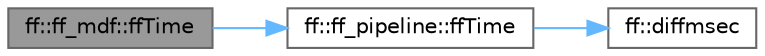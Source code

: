 digraph "ff::ff_mdf::ffTime"
{
 // LATEX_PDF_SIZE
  bgcolor="transparent";
  edge [fontname=Helvetica,fontsize=10,labelfontname=Helvetica,labelfontsize=10];
  node [fontname=Helvetica,fontsize=10,shape=box,height=0.2,width=0.4];
  rankdir="LR";
  Node1 [id="Node000001",label="ff::ff_mdf::ffTime",height=0.2,width=0.4,color="gray40", fillcolor="grey60", style="filled", fontcolor="black",tooltip="Misure ff::ff_node execution time"];
  Node1 -> Node2 [id="edge1_Node000001_Node000002",color="steelblue1",style="solid",tooltip=" "];
  Node2 [id="Node000002",label="ff::ff_pipeline::ffTime",height=0.2,width=0.4,color="grey40", fillcolor="white", style="filled",URL="$classff_1_1ff__pipeline.html#a56427dc1772191d2f569f513494ee483",tooltip="Misure ff::ff_node execution time"];
  Node2 -> Node3 [id="edge2_Node000002_Node000003",color="steelblue1",style="solid",tooltip=" "];
  Node3 [id="Node000003",label="ff::diffmsec",height=0.2,width=0.4,color="grey40", fillcolor="white", style="filled",URL="$namespaceff.html#aa63478dacf4600111e04897c1e072d9c",tooltip=" "];
}
